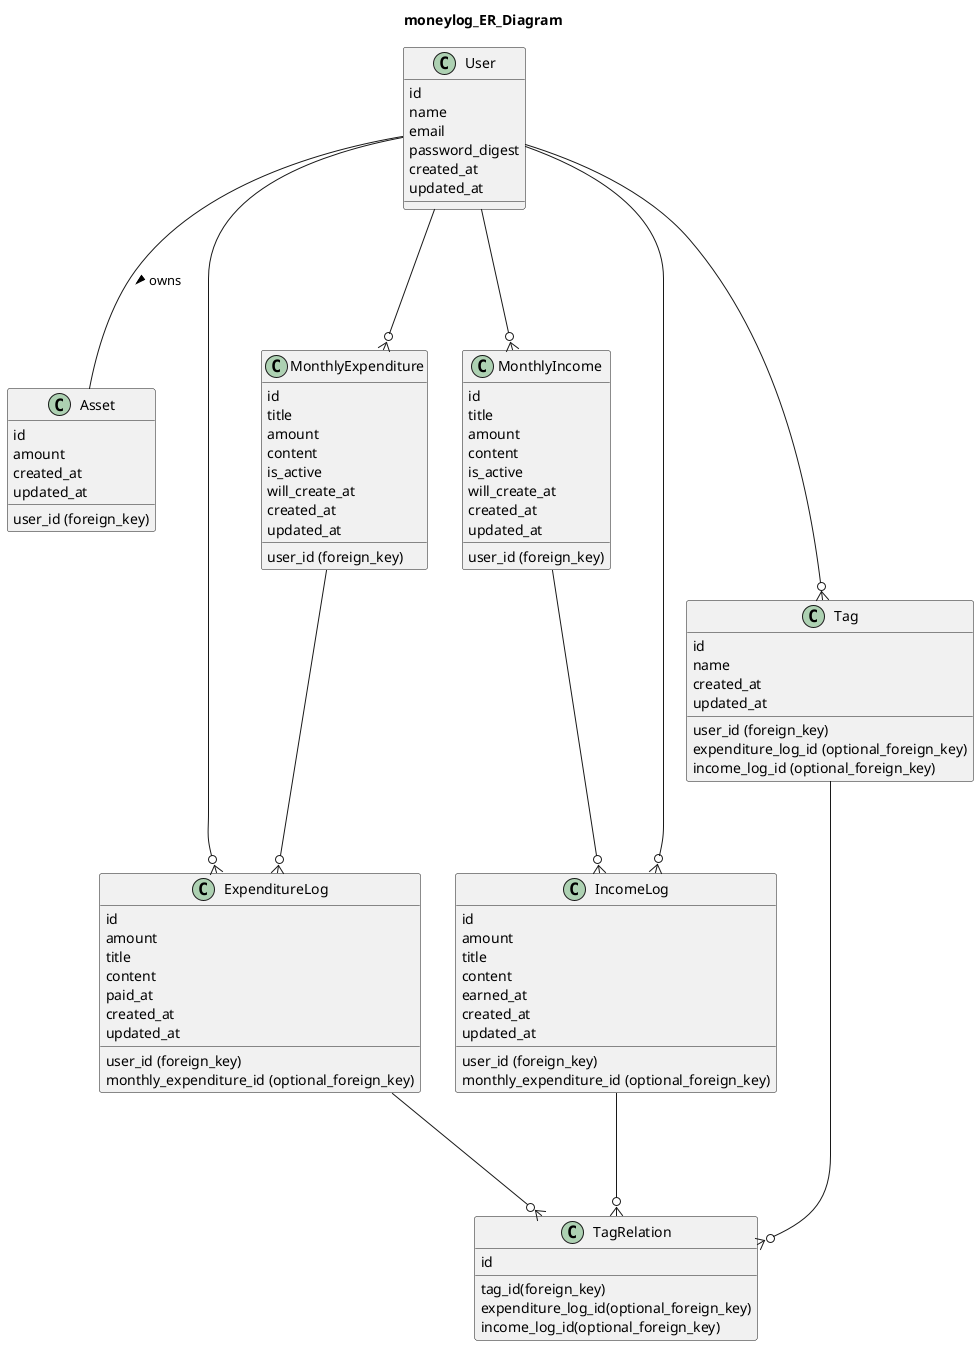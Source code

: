 @startuml
  title moneylog_ER_Diagram

  ' Relationship
  User --- Asset: owns >
  User ---o{ ExpenditureLog
  User ---o{ IncomeLog
  User ---o{ MonthlyExpenditure
  User ---o{ MonthlyIncome
  User ---o{ Tag

  MonthlyExpenditure ---o{ ExpenditureLog
  MonthlyIncome ---o{ IncomeLog

  IncomeLog ---o{ TagRelation
  ExpenditureLog ---o{ TagRelation

  Tag --o{ TagRelation

  class User {
    id
    name
    email
    password_digest
    created_at
    updated_at
  }
  class Asset {
    id
    user_id (foreign_key)
    amount
    created_at
    updated_at
  }
  class MonthlyExpenditure {
    id
    user_id (foreign_key)
    title
    amount
    content
    is_active
    will_create_at
    created_at
    updated_at
  }
  class MonthlyIncome {
    id
    user_id (foreign_key)
    title
    amount
    content
    is_active
    will_create_at
    created_at
    updated_at
  }
  class IncomeLog {
    id
    user_id (foreign_key)
    monthly_expenditure_id (optional_foreign_key)
    amount
    title
    content
    earned_at
    created_at
    updated_at
  }
  class ExpenditureLog {
    id
    user_id (foreign_key)
    monthly_expenditure_id (optional_foreign_key)
    amount
    title
    content
    paid_at
    created_at
    updated_at
  }
  class TagRelation {
    id
    tag_id(foreign_key)
    expenditure_log_id(optional_foreign_key)
    income_log_id(optional_foreign_key)
  }
  class Tag {
    id
    user_id (foreign_key)
    expenditure_log_id (optional_foreign_key)
    income_log_id (optional_foreign_key)
    name
    created_at
    updated_at
  }
@enduml
